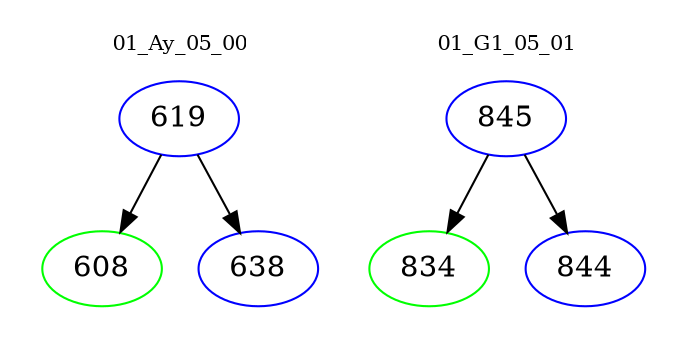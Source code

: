 digraph{
subgraph cluster_0 {
color = white
label = "01_Ay_05_00";
fontsize=10;
T0_619 [label="619", color="blue"]
T0_619 -> T0_608 [color="black"]
T0_608 [label="608", color="green"]
T0_619 -> T0_638 [color="black"]
T0_638 [label="638", color="blue"]
}
subgraph cluster_1 {
color = white
label = "01_G1_05_01";
fontsize=10;
T1_845 [label="845", color="blue"]
T1_845 -> T1_834 [color="black"]
T1_834 [label="834", color="green"]
T1_845 -> T1_844 [color="black"]
T1_844 [label="844", color="blue"]
}
}
